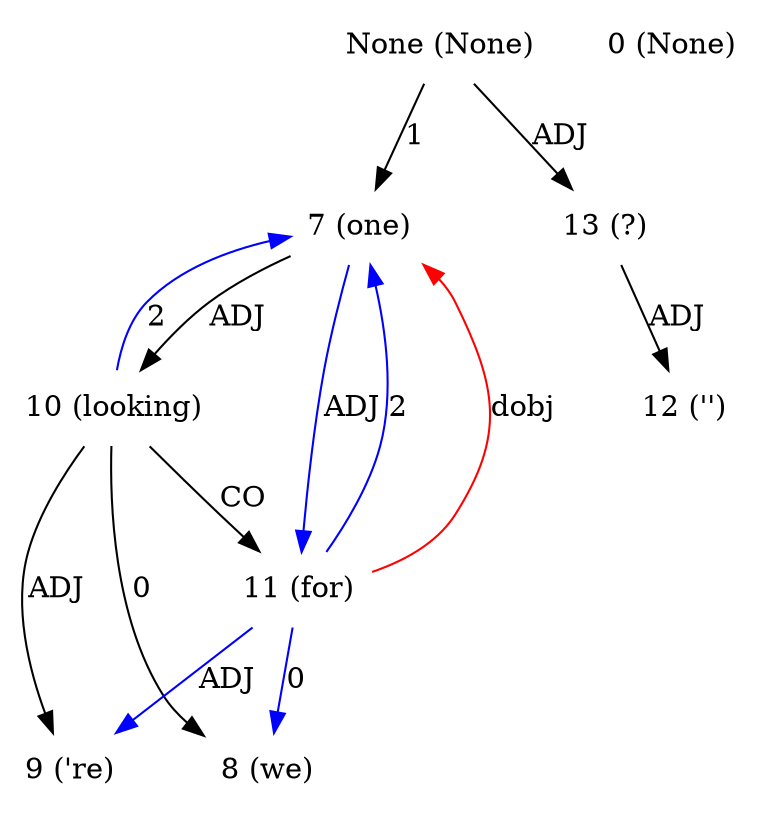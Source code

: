 digraph G{
edge [dir=forward]
node [shape=plaintext]

None [label="None (None)"]
None -> 7 [label="1"]
None -> 13 [label="ADJ"]
0 [label="0 (None)"]
7 [label="7 (one)"]
7 -> 10 [label="ADJ"]
7 -> 11 [label="ADJ", color="blue"]
11 -> 7 [label="dobj", color="red"]
8 [label="8 (we)"]
9 [label="9 ('re)"]
10 [label="10 (looking)"]
10 -> 11 [label="CO"]
10 -> 8 [label="0"]
10 -> 7 [label="2", color="blue"]
10 -> 9 [label="ADJ"]
11 [label="11 (for)"]
11 -> 8 [label="0", color="blue"]
11 -> 7 [label="2", color="blue"]
11 -> 9 [label="ADJ", color="blue"]
12 [label="12 ('')"]
13 [label="13 (?)"]
13 -> 12 [label="ADJ"]
}
